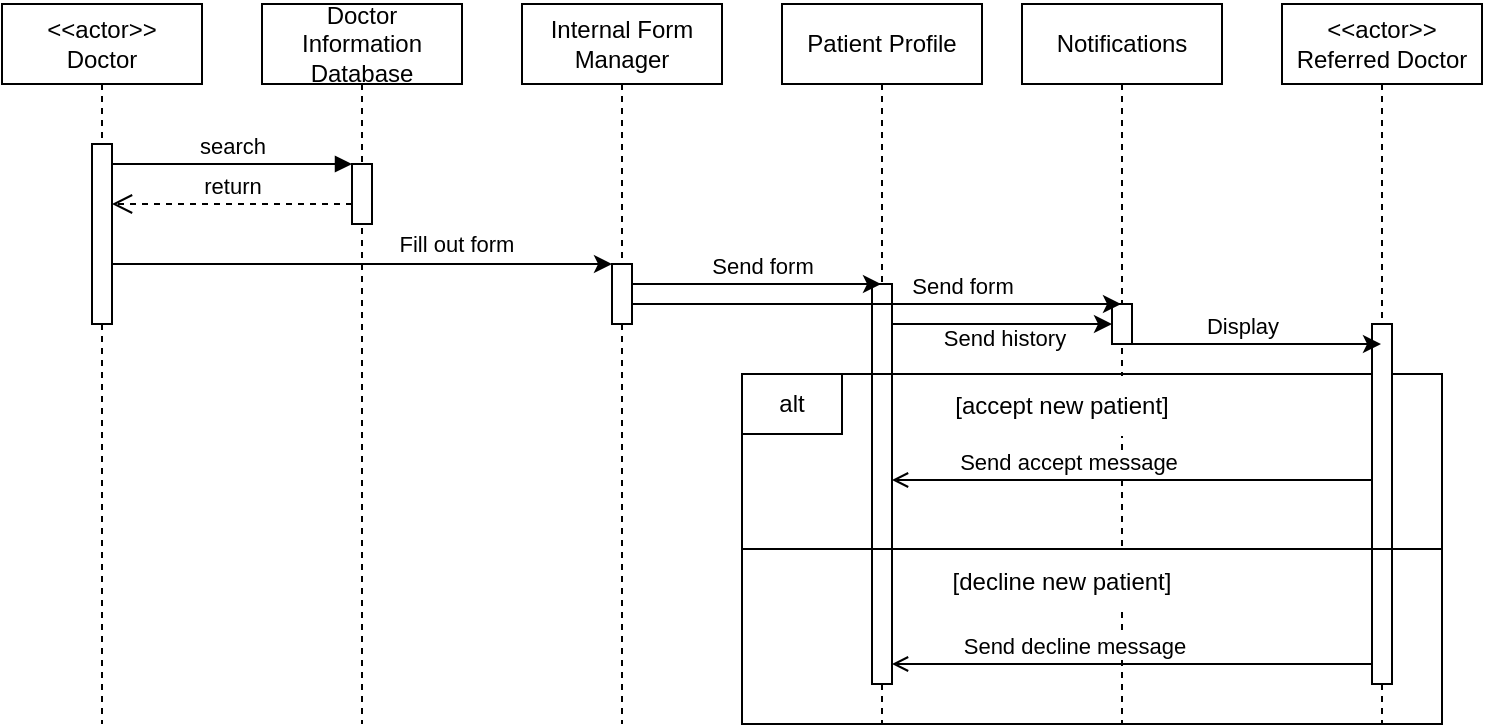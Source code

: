 <mxfile version="15.5.8" type="google"><diagram name="Page-1" id="2YBvvXClWsGukQMizWep"><mxGraphModel dx="1038" dy="532" grid="1" gridSize="10" guides="1" tooltips="1" connect="1" arrows="1" fold="1" page="1" pageScale="1" pageWidth="850" pageHeight="1100" math="0" shadow="0"><root><mxCell id="0"/><mxCell id="1" parent="0"/><mxCell id="aM9ryv3xv72pqoxQDRHE-1" value="&amp;lt;&amp;lt;actor&amp;gt;&amp;gt;&lt;br&gt;Doctor" style="shape=umlLifeline;perimeter=lifelinePerimeter;whiteSpace=wrap;html=1;container=0;dropTarget=0;collapsible=0;recursiveResize=0;outlineConnect=0;portConstraint=eastwest;newEdgeStyle={&quot;edgeStyle&quot;:&quot;elbowEdgeStyle&quot;,&quot;elbow&quot;:&quot;vertical&quot;,&quot;curved&quot;:0,&quot;rounded&quot;:0};" parent="1" vertex="1"><mxGeometry x="60" y="40" width="100" height="360" as="geometry"/></mxCell><mxCell id="aM9ryv3xv72pqoxQDRHE-2" value="" style="html=1;points=[];perimeter=orthogonalPerimeter;outlineConnect=0;targetShapes=umlLifeline;portConstraint=eastwest;newEdgeStyle={&quot;edgeStyle&quot;:&quot;elbowEdgeStyle&quot;,&quot;elbow&quot;:&quot;vertical&quot;,&quot;curved&quot;:0,&quot;rounded&quot;:0};" parent="aM9ryv3xv72pqoxQDRHE-1" vertex="1"><mxGeometry x="45" y="70" width="10" height="90" as="geometry"/></mxCell><mxCell id="aM9ryv3xv72pqoxQDRHE-5" value="Doctor Information Database" style="shape=umlLifeline;perimeter=lifelinePerimeter;whiteSpace=wrap;html=1;container=0;dropTarget=0;collapsible=0;recursiveResize=0;outlineConnect=0;portConstraint=eastwest;newEdgeStyle={&quot;edgeStyle&quot;:&quot;elbowEdgeStyle&quot;,&quot;elbow&quot;:&quot;vertical&quot;,&quot;curved&quot;:0,&quot;rounded&quot;:0};" parent="1" vertex="1"><mxGeometry x="190" y="40" width="100" height="360" as="geometry"/></mxCell><mxCell id="aM9ryv3xv72pqoxQDRHE-6" value="" style="html=1;points=[];perimeter=orthogonalPerimeter;outlineConnect=0;targetShapes=umlLifeline;portConstraint=eastwest;newEdgeStyle={&quot;edgeStyle&quot;:&quot;elbowEdgeStyle&quot;,&quot;elbow&quot;:&quot;vertical&quot;,&quot;curved&quot;:0,&quot;rounded&quot;:0};" parent="aM9ryv3xv72pqoxQDRHE-5" vertex="1"><mxGeometry x="45" y="80" width="10" height="30" as="geometry"/></mxCell><mxCell id="aM9ryv3xv72pqoxQDRHE-7" value="search" style="html=1;verticalAlign=bottom;endArrow=block;edgeStyle=elbowEdgeStyle;elbow=vertical;curved=0;rounded=0;" parent="1" source="aM9ryv3xv72pqoxQDRHE-2" target="aM9ryv3xv72pqoxQDRHE-6" edge="1"><mxGeometry relative="1" as="geometry"><mxPoint x="195" y="130" as="sourcePoint"/><Array as="points"><mxPoint x="180" y="120"/></Array></mxGeometry></mxCell><mxCell id="aM9ryv3xv72pqoxQDRHE-8" value="return" style="html=1;verticalAlign=bottom;endArrow=open;dashed=1;endSize=8;edgeStyle=elbowEdgeStyle;elbow=vertical;curved=0;rounded=0;" parent="1" source="aM9ryv3xv72pqoxQDRHE-6" target="aM9ryv3xv72pqoxQDRHE-2" edge="1"><mxGeometry relative="1" as="geometry"><mxPoint x="195" y="205" as="targetPoint"/><Array as="points"><mxPoint x="140" y="140"/><mxPoint x="190" y="280"/></Array></mxGeometry></mxCell><mxCell id="mDUgTmCi87v3PveI1Hub-2" value="Internal Form Manager" style="shape=umlLifeline;perimeter=lifelinePerimeter;whiteSpace=wrap;html=1;container=0;dropTarget=0;collapsible=0;recursiveResize=0;outlineConnect=0;portConstraint=eastwest;newEdgeStyle={&quot;edgeStyle&quot;:&quot;elbowEdgeStyle&quot;,&quot;elbow&quot;:&quot;vertical&quot;,&quot;curved&quot;:0,&quot;rounded&quot;:0};" parent="1" vertex="1"><mxGeometry x="320" y="40" width="100" height="360" as="geometry"/></mxCell><mxCell id="mDUgTmCi87v3PveI1Hub-3" value="" style="html=1;points=[];perimeter=orthogonalPerimeter;outlineConnect=0;targetShapes=umlLifeline;portConstraint=eastwest;newEdgeStyle={&quot;edgeStyle&quot;:&quot;elbowEdgeStyle&quot;,&quot;elbow&quot;:&quot;vertical&quot;,&quot;curved&quot;:0,&quot;rounded&quot;:0};" parent="mDUgTmCi87v3PveI1Hub-2" vertex="1"><mxGeometry x="45" y="130" width="10" height="30" as="geometry"/></mxCell><mxCell id="mDUgTmCi87v3PveI1Hub-4" style="edgeStyle=orthogonalEdgeStyle;rounded=0;orthogonalLoop=1;jettySize=auto;html=1;" parent="1" source="aM9ryv3xv72pqoxQDRHE-2" target="mDUgTmCi87v3PveI1Hub-3" edge="1"><mxGeometry relative="1" as="geometry"><Array as="points"><mxPoint x="180" y="170"/><mxPoint x="180" y="170"/></Array></mxGeometry></mxCell><mxCell id="mDUgTmCi87v3PveI1Hub-5" value="Fill out form" style="edgeLabel;html=1;align=center;verticalAlign=middle;resizable=0;points=[];" parent="mDUgTmCi87v3PveI1Hub-4" vertex="1" connectable="0"><mxGeometry x="0.2" y="1" relative="1" as="geometry"><mxPoint x="22" y="-9" as="offset"/></mxGeometry></mxCell><mxCell id="mDUgTmCi87v3PveI1Hub-7" value="Patient Profile" style="shape=umlLifeline;perimeter=lifelinePerimeter;whiteSpace=wrap;html=1;container=0;dropTarget=0;collapsible=0;recursiveResize=0;outlineConnect=0;portConstraint=eastwest;newEdgeStyle={&quot;edgeStyle&quot;:&quot;elbowEdgeStyle&quot;,&quot;elbow&quot;:&quot;vertical&quot;,&quot;curved&quot;:0,&quot;rounded&quot;:0};" parent="1" vertex="1"><mxGeometry x="450" y="40" width="100" height="360" as="geometry"/></mxCell><mxCell id="mDUgTmCi87v3PveI1Hub-8" value="" style="html=1;points=[];perimeter=orthogonalPerimeter;outlineConnect=0;targetShapes=umlLifeline;portConstraint=eastwest;newEdgeStyle={&quot;edgeStyle&quot;:&quot;elbowEdgeStyle&quot;,&quot;elbow&quot;:&quot;vertical&quot;,&quot;curved&quot;:0,&quot;rounded&quot;:0};" parent="mDUgTmCi87v3PveI1Hub-7" vertex="1"><mxGeometry x="45" y="140" width="10" height="200" as="geometry"/></mxCell><mxCell id="mDUgTmCi87v3PveI1Hub-9" value="" style="rounded=0;whiteSpace=wrap;html=1;strokeWidth=1;perimeterSpacing=0;strokeOpacity=100;fillOpacity=0;" parent="1" vertex="1"><mxGeometry x="430" y="225" width="350" height="175" as="geometry"/></mxCell><mxCell id="mDUgTmCi87v3PveI1Hub-13" value="alt" style="rounded=0;whiteSpace=wrap;html=1;" parent="1" vertex="1"><mxGeometry x="430" y="225" width="50" height="30" as="geometry"/></mxCell><mxCell id="mDUgTmCi87v3PveI1Hub-17" value="" style="edgeStyle=orthogonalEdgeStyle;rounded=0;orthogonalLoop=1;jettySize=auto;html=1;" parent="1" source="mDUgTmCi87v3PveI1Hub-3" target="mDUgTmCi87v3PveI1Hub-7" edge="1"><mxGeometry relative="1" as="geometry"><Array as="points"><mxPoint x="390" y="180"/><mxPoint x="390" y="180"/></Array></mxGeometry></mxCell><mxCell id="mDUgTmCi87v3PveI1Hub-26" value="Send form" style="edgeLabel;html=1;align=center;verticalAlign=middle;resizable=0;points=[];" parent="mDUgTmCi87v3PveI1Hub-17" vertex="1" connectable="0"><mxGeometry x="0.173" y="1" relative="1" as="geometry"><mxPoint x="-8" y="-8" as="offset"/></mxGeometry></mxCell><mxCell id="mDUgTmCi87v3PveI1Hub-18" value="Notifications" style="shape=umlLifeline;perimeter=lifelinePerimeter;whiteSpace=wrap;html=1;container=0;dropTarget=0;collapsible=0;recursiveResize=0;outlineConnect=0;portConstraint=eastwest;newEdgeStyle={&quot;edgeStyle&quot;:&quot;elbowEdgeStyle&quot;,&quot;elbow&quot;:&quot;vertical&quot;,&quot;curved&quot;:0,&quot;rounded&quot;:0};" parent="1" vertex="1"><mxGeometry x="570" y="40" width="100" height="360" as="geometry"/></mxCell><mxCell id="mDUgTmCi87v3PveI1Hub-19" value="" style="html=1;points=[];perimeter=orthogonalPerimeter;outlineConnect=0;targetShapes=umlLifeline;portConstraint=eastwest;newEdgeStyle={&quot;edgeStyle&quot;:&quot;elbowEdgeStyle&quot;,&quot;elbow&quot;:&quot;vertical&quot;,&quot;curved&quot;:0,&quot;rounded&quot;:0};" parent="mDUgTmCi87v3PveI1Hub-18" vertex="1"><mxGeometry x="45" y="150" width="10" height="20" as="geometry"/></mxCell><mxCell id="mDUgTmCi87v3PveI1Hub-20" style="edgeStyle=orthogonalEdgeStyle;rounded=0;orthogonalLoop=1;jettySize=auto;html=1;" parent="1" source="mDUgTmCi87v3PveI1Hub-3" target="mDUgTmCi87v3PveI1Hub-18" edge="1"><mxGeometry relative="1" as="geometry"><Array as="points"><mxPoint x="530" y="190"/><mxPoint x="530" y="190"/></Array></mxGeometry></mxCell><mxCell id="mDUgTmCi87v3PveI1Hub-27" value="Send form" style="edgeLabel;html=1;align=center;verticalAlign=middle;resizable=0;points=[];" parent="mDUgTmCi87v3PveI1Hub-20" vertex="1" connectable="0"><mxGeometry x="-0.321" y="-1" relative="1" as="geometry"><mxPoint x="82" y="-10" as="offset"/></mxGeometry></mxCell><mxCell id="mDUgTmCi87v3PveI1Hub-21" value="&amp;lt;&amp;lt;actor&amp;gt;&amp;gt;&lt;br&gt;Referred Doctor" style="shape=umlLifeline;perimeter=lifelinePerimeter;whiteSpace=wrap;html=1;container=0;dropTarget=0;collapsible=0;recursiveResize=0;outlineConnect=0;portConstraint=eastwest;newEdgeStyle={&quot;edgeStyle&quot;:&quot;elbowEdgeStyle&quot;,&quot;elbow&quot;:&quot;vertical&quot;,&quot;curved&quot;:0,&quot;rounded&quot;:0};" parent="1" vertex="1"><mxGeometry x="700" y="40" width="100" height="360" as="geometry"/></mxCell><mxCell id="mDUgTmCi87v3PveI1Hub-22" value="" style="html=1;points=[];perimeter=orthogonalPerimeter;outlineConnect=0;targetShapes=umlLifeline;portConstraint=eastwest;newEdgeStyle={&quot;edgeStyle&quot;:&quot;elbowEdgeStyle&quot;,&quot;elbow&quot;:&quot;vertical&quot;,&quot;curved&quot;:0,&quot;rounded&quot;:0};" parent="mDUgTmCi87v3PveI1Hub-21" vertex="1"><mxGeometry x="45" y="160" width="10" height="180" as="geometry"/></mxCell><mxCell id="mDUgTmCi87v3PveI1Hub-24" style="edgeStyle=orthogonalEdgeStyle;rounded=0;orthogonalLoop=1;jettySize=auto;html=1;" parent="1" source="mDUgTmCi87v3PveI1Hub-19" target="mDUgTmCi87v3PveI1Hub-21" edge="1"><mxGeometry relative="1" as="geometry"><Array as="points"><mxPoint x="660" y="210"/><mxPoint x="660" y="210"/></Array></mxGeometry></mxCell><mxCell id="mDUgTmCi87v3PveI1Hub-30" value="Display" style="edgeLabel;html=1;align=center;verticalAlign=middle;resizable=0;points=[];" parent="mDUgTmCi87v3PveI1Hub-24" vertex="1" connectable="0"><mxGeometry x="0.317" relative="1" as="geometry"><mxPoint x="-27" y="-9" as="offset"/></mxGeometry></mxCell><mxCell id="mDUgTmCi87v3PveI1Hub-32" value="" style="endArrow=none;html=1;rounded=0;exitX=0;exitY=0.5;exitDx=0;exitDy=0;entryX=1;entryY=0.5;entryDx=0;entryDy=0;" parent="1" source="mDUgTmCi87v3PveI1Hub-9" target="mDUgTmCi87v3PveI1Hub-9" edge="1"><mxGeometry width="50" height="50" relative="1" as="geometry"><mxPoint x="400" y="390" as="sourcePoint"/><mxPoint x="450" y="340" as="targetPoint"/></mxGeometry></mxCell><mxCell id="mDUgTmCi87v3PveI1Hub-33" value="[accept new patient]" style="rounded=0;whiteSpace=wrap;html=1;strokeWidth=1;fillOpacity=100;strokeOpacity=0;" parent="1" vertex="1"><mxGeometry x="530" y="226" width="120" height="30" as="geometry"/></mxCell><mxCell id="mDUgTmCi87v3PveI1Hub-34" value="[decline new patient]" style="rounded=0;whiteSpace=wrap;html=1;strokeWidth=1;fillOpacity=100;strokeOpacity=0;" parent="1" vertex="1"><mxGeometry x="530" y="314" width="120" height="30" as="geometry"/></mxCell><mxCell id="mDUgTmCi87v3PveI1Hub-38" style="edgeStyle=orthogonalEdgeStyle;rounded=0;orthogonalLoop=1;jettySize=auto;html=1;" parent="1" source="mDUgTmCi87v3PveI1Hub-8" target="mDUgTmCi87v3PveI1Hub-19" edge="1"><mxGeometry relative="1" as="geometry"><Array as="points"><mxPoint x="560" y="200"/><mxPoint x="560" y="200"/></Array></mxGeometry></mxCell><mxCell id="mDUgTmCi87v3PveI1Hub-39" value="Send history" style="edgeLabel;html=1;align=center;verticalAlign=middle;resizable=0;points=[];" parent="mDUgTmCi87v3PveI1Hub-38" vertex="1" connectable="0"><mxGeometry x="0.182" y="-1" relative="1" as="geometry"><mxPoint x="-9" y="6" as="offset"/></mxGeometry></mxCell><mxCell id="mDUgTmCi87v3PveI1Hub-40" style="edgeStyle=orthogonalEdgeStyle;rounded=0;orthogonalLoop=1;jettySize=auto;html=1;endArrow=open;endFill=0;" parent="1" source="mDUgTmCi87v3PveI1Hub-22" target="mDUgTmCi87v3PveI1Hub-8" edge="1"><mxGeometry relative="1" as="geometry"><Array as="points"><mxPoint x="650" y="278"/><mxPoint x="650" y="278"/></Array></mxGeometry></mxCell><mxCell id="mDUgTmCi87v3PveI1Hub-41" value="Send accept message" style="edgeLabel;html=1;align=center;verticalAlign=middle;resizable=0;points=[];" parent="mDUgTmCi87v3PveI1Hub-40" vertex="1" connectable="0"><mxGeometry x="0.267" y="2" relative="1" as="geometry"><mxPoint y="-11" as="offset"/></mxGeometry></mxCell><mxCell id="mDUgTmCi87v3PveI1Hub-42" style="edgeStyle=orthogonalEdgeStyle;rounded=0;orthogonalLoop=1;jettySize=auto;html=1;endArrow=open;endFill=0;" parent="1" source="mDUgTmCi87v3PveI1Hub-22" target="mDUgTmCi87v3PveI1Hub-8" edge="1"><mxGeometry relative="1" as="geometry"><Array as="points"><mxPoint x="550" y="370"/><mxPoint x="550" y="370"/></Array></mxGeometry></mxCell><mxCell id="mDUgTmCi87v3PveI1Hub-43" value="Send decline message" style="edgeLabel;html=1;align=center;verticalAlign=middle;resizable=0;points=[];" parent="mDUgTmCi87v3PveI1Hub-42" vertex="1" connectable="0"><mxGeometry x="0.242" y="3" relative="1" as="geometry"><mxPoint y="-12" as="offset"/></mxGeometry></mxCell></root></mxGraphModel></diagram></mxfile>